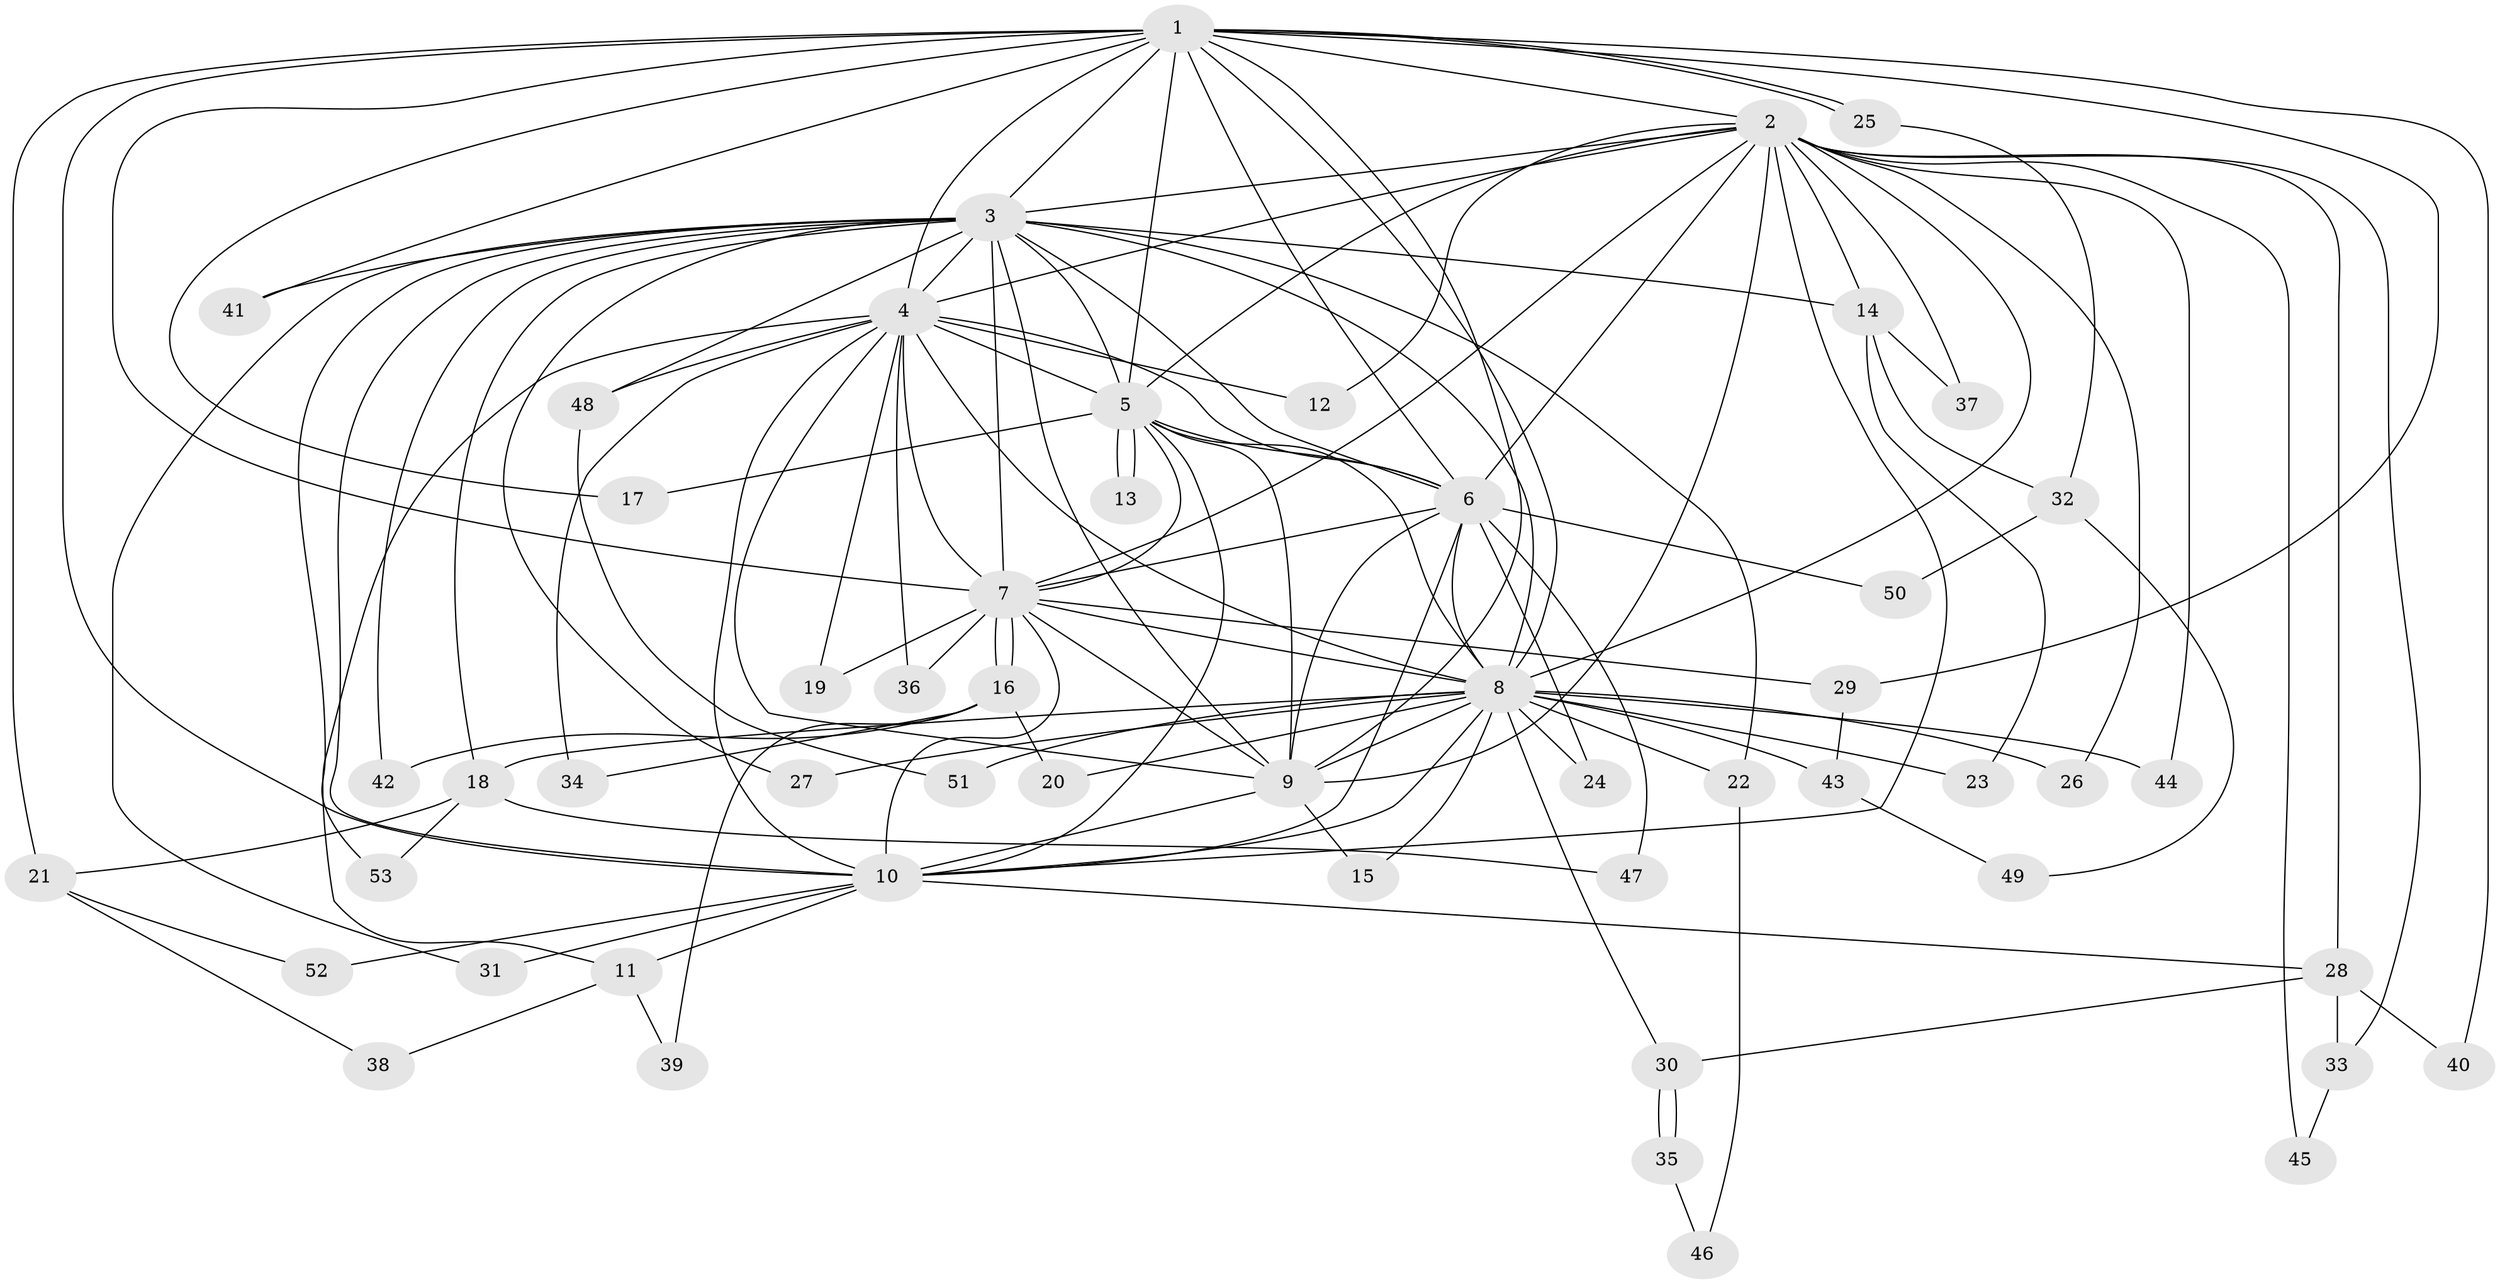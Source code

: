 // coarse degree distribution, {13: 0.07894736842105263, 4: 0.13157894736842105, 5: 0.05263157894736842, 17: 0.02631578947368421, 8: 0.02631578947368421, 1: 0.07894736842105263, 2: 0.39473684210526316, 3: 0.13157894736842105, 9: 0.02631578947368421, 10: 0.02631578947368421, 11: 0.02631578947368421}
// Generated by graph-tools (version 1.1) at 2025/36/03/04/25 23:36:32]
// undirected, 53 vertices, 131 edges
graph export_dot {
  node [color=gray90,style=filled];
  1;
  2;
  3;
  4;
  5;
  6;
  7;
  8;
  9;
  10;
  11;
  12;
  13;
  14;
  15;
  16;
  17;
  18;
  19;
  20;
  21;
  22;
  23;
  24;
  25;
  26;
  27;
  28;
  29;
  30;
  31;
  32;
  33;
  34;
  35;
  36;
  37;
  38;
  39;
  40;
  41;
  42;
  43;
  44;
  45;
  46;
  47;
  48;
  49;
  50;
  51;
  52;
  53;
  1 -- 2;
  1 -- 3;
  1 -- 4;
  1 -- 5;
  1 -- 6;
  1 -- 7;
  1 -- 8;
  1 -- 9;
  1 -- 10;
  1 -- 17;
  1 -- 21;
  1 -- 25;
  1 -- 25;
  1 -- 29;
  1 -- 40;
  1 -- 41;
  2 -- 3;
  2 -- 4;
  2 -- 5;
  2 -- 6;
  2 -- 7;
  2 -- 8;
  2 -- 9;
  2 -- 10;
  2 -- 12;
  2 -- 14;
  2 -- 26;
  2 -- 28;
  2 -- 33;
  2 -- 37;
  2 -- 44;
  2 -- 45;
  3 -- 4;
  3 -- 5;
  3 -- 6;
  3 -- 7;
  3 -- 8;
  3 -- 9;
  3 -- 10;
  3 -- 14;
  3 -- 18;
  3 -- 22;
  3 -- 27;
  3 -- 31;
  3 -- 41;
  3 -- 42;
  3 -- 48;
  3 -- 53;
  4 -- 5;
  4 -- 6;
  4 -- 7;
  4 -- 8;
  4 -- 9;
  4 -- 10;
  4 -- 11;
  4 -- 12;
  4 -- 19;
  4 -- 34;
  4 -- 36;
  4 -- 48;
  5 -- 6;
  5 -- 7;
  5 -- 8;
  5 -- 9;
  5 -- 10;
  5 -- 13;
  5 -- 13;
  5 -- 17;
  6 -- 7;
  6 -- 8;
  6 -- 9;
  6 -- 10;
  6 -- 24;
  6 -- 47;
  6 -- 50;
  7 -- 8;
  7 -- 9;
  7 -- 10;
  7 -- 16;
  7 -- 16;
  7 -- 19;
  7 -- 29;
  7 -- 36;
  8 -- 9;
  8 -- 10;
  8 -- 15;
  8 -- 18;
  8 -- 20;
  8 -- 22;
  8 -- 23;
  8 -- 24;
  8 -- 26;
  8 -- 27;
  8 -- 30;
  8 -- 43;
  8 -- 44;
  8 -- 51;
  9 -- 10;
  9 -- 15;
  10 -- 11;
  10 -- 28;
  10 -- 31;
  10 -- 52;
  11 -- 38;
  11 -- 39;
  14 -- 23;
  14 -- 32;
  14 -- 37;
  16 -- 20;
  16 -- 34;
  16 -- 39;
  16 -- 42;
  18 -- 21;
  18 -- 47;
  18 -- 53;
  21 -- 38;
  21 -- 52;
  22 -- 46;
  25 -- 32;
  28 -- 30;
  28 -- 33;
  28 -- 40;
  29 -- 43;
  30 -- 35;
  30 -- 35;
  32 -- 49;
  32 -- 50;
  33 -- 45;
  35 -- 46;
  43 -- 49;
  48 -- 51;
}
